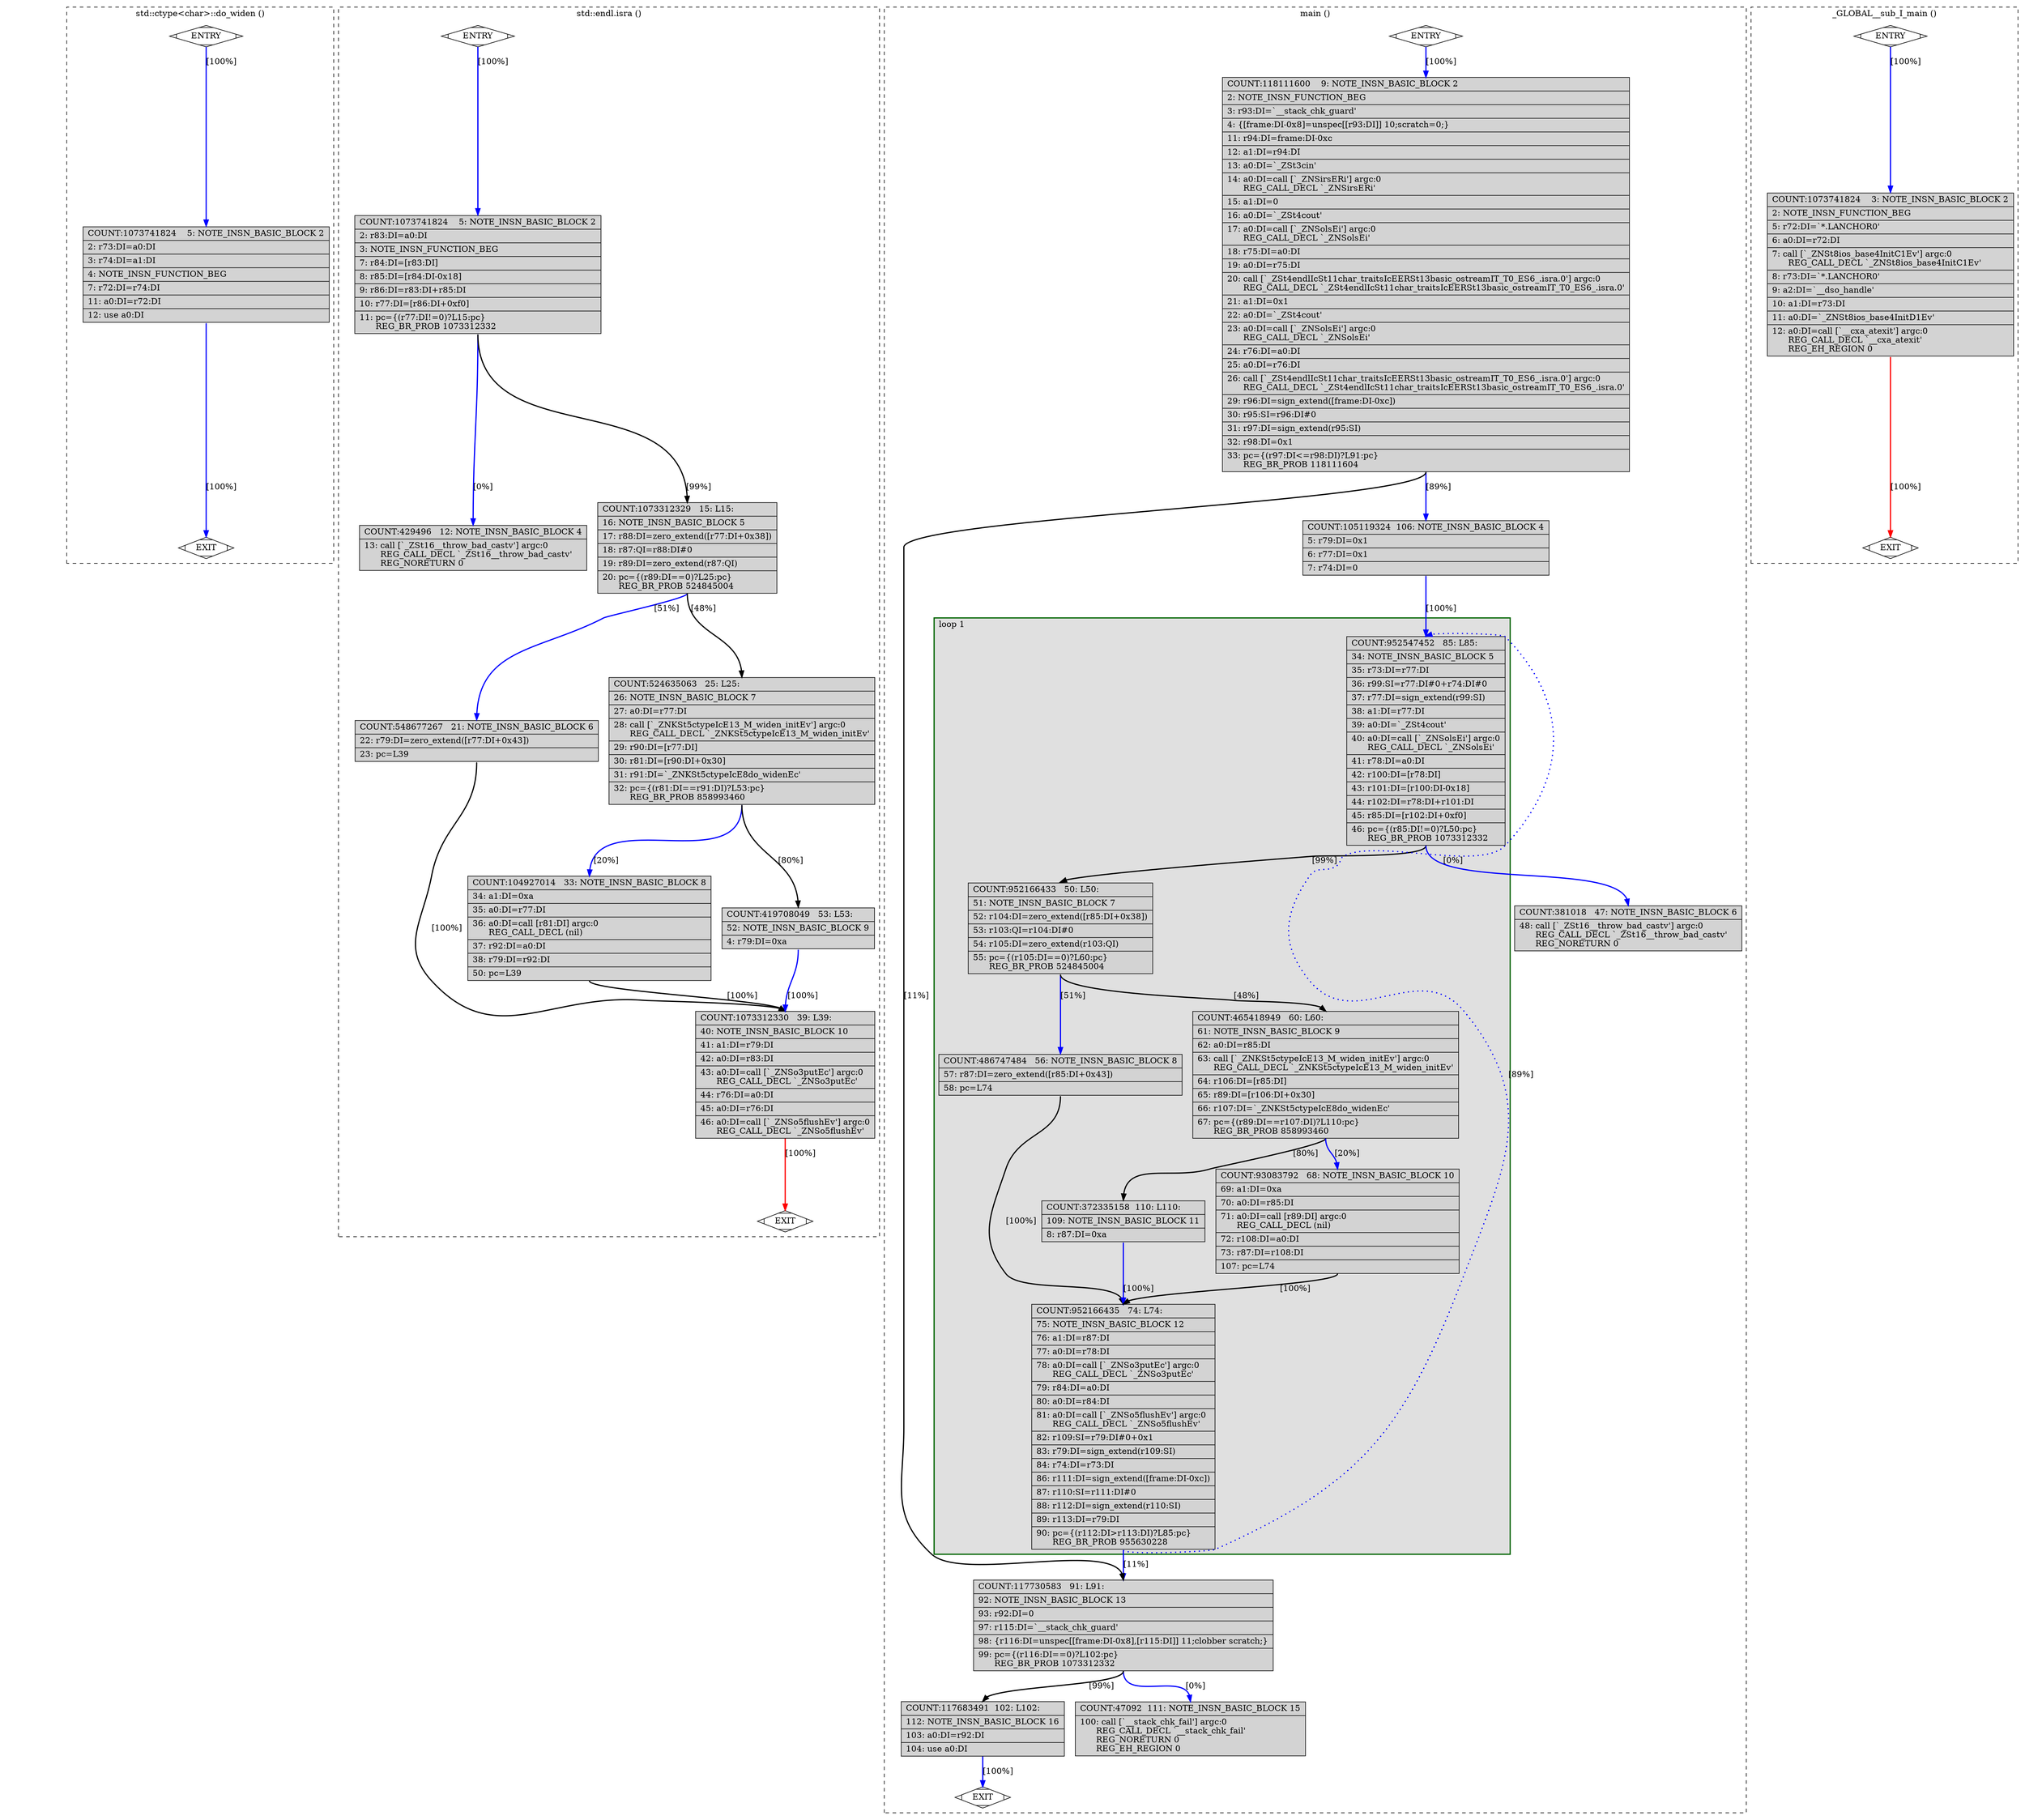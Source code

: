 digraph "cfg_analysis/O2/fibonacci_O2-Fibonacci.cpp.246r.vregs" {
overlap=false;
subgraph "cluster_std::ctype<char>::do_widen" {
	style="dashed";
	color="black";
	label="std::ctype<char>::do_widen ()";
	fn_1561_basic_block_0 [shape=Mdiamond,style=filled,fillcolor=white,label="ENTRY"];

	fn_1561_basic_block_1 [shape=Mdiamond,style=filled,fillcolor=white,label="EXIT"];

	fn_1561_basic_block_2 [shape=record,style=filled,fillcolor=lightgrey,label="{COUNT:1073741824\ \ \ \ 5:\ NOTE_INSN_BASIC_BLOCK\ 2\l\
|\ \ \ \ 2:\ r73:DI=a0:DI\l\
|\ \ \ \ 3:\ r74:DI=a1:DI\l\
|\ \ \ \ 4:\ NOTE_INSN_FUNCTION_BEG\l\
|\ \ \ \ 7:\ r72:DI=r74:DI\l\
|\ \ \ 11:\ a0:DI=r72:DI\l\
|\ \ \ 12:\ use\ a0:DI\l\
}"];

	fn_1561_basic_block_0:s -> fn_1561_basic_block_2:n [style="solid,bold",color=blue,weight=100,constraint=true,label="[100%]"];
	fn_1561_basic_block_2:s -> fn_1561_basic_block_1:n [style="solid,bold",color=blue,weight=100,constraint=true,label="[100%]"];
	fn_1561_basic_block_0:s -> fn_1561_basic_block_1:n [style="invis",constraint=true];
}
subgraph "cluster_std::endl.isra" {
	style="dashed";
	color="black";
	label="std::endl.isra ()";
	fn_2298_basic_block_0 [shape=Mdiamond,style=filled,fillcolor=white,label="ENTRY"];

	fn_2298_basic_block_1 [shape=Mdiamond,style=filled,fillcolor=white,label="EXIT"];

	fn_2298_basic_block_2 [shape=record,style=filled,fillcolor=lightgrey,label="{COUNT:1073741824\ \ \ \ 5:\ NOTE_INSN_BASIC_BLOCK\ 2\l\
|\ \ \ \ 2:\ r83:DI=a0:DI\l\
|\ \ \ \ 3:\ NOTE_INSN_FUNCTION_BEG\l\
|\ \ \ \ 7:\ r84:DI=[r83:DI]\l\
|\ \ \ \ 8:\ r85:DI=[r84:DI-0x18]\l\
|\ \ \ \ 9:\ r86:DI=r83:DI+r85:DI\l\
|\ \ \ 10:\ r77:DI=[r86:DI+0xf0]\l\
|\ \ \ 11:\ pc=\{(r77:DI!=0)?L15:pc\}\l\
\ \ \ \ \ \ REG_BR_PROB\ 1073312332\l\
}"];

	fn_2298_basic_block_4 [shape=record,style=filled,fillcolor=lightgrey,label="{COUNT:429496\ \ \ 12:\ NOTE_INSN_BASIC_BLOCK\ 4\l\
|\ \ \ 13:\ call\ [`_ZSt16__throw_bad_castv']\ argc:0\l\
\ \ \ \ \ \ REG_CALL_DECL\ `_ZSt16__throw_bad_castv'\l\
\ \ \ \ \ \ REG_NORETURN\ 0\l\
}"];

	fn_2298_basic_block_5 [shape=record,style=filled,fillcolor=lightgrey,label="{COUNT:1073312329\ \ \ 15:\ L15:\l\
|\ \ \ 16:\ NOTE_INSN_BASIC_BLOCK\ 5\l\
|\ \ \ 17:\ r88:DI=zero_extend([r77:DI+0x38])\l\
|\ \ \ 18:\ r87:QI=r88:DI#0\l\
|\ \ \ 19:\ r89:DI=zero_extend(r87:QI)\l\
|\ \ \ 20:\ pc=\{(r89:DI==0)?L25:pc\}\l\
\ \ \ \ \ \ REG_BR_PROB\ 524845004\l\
}"];

	fn_2298_basic_block_6 [shape=record,style=filled,fillcolor=lightgrey,label="{COUNT:548677267\ \ \ 21:\ NOTE_INSN_BASIC_BLOCK\ 6\l\
|\ \ \ 22:\ r79:DI=zero_extend([r77:DI+0x43])\l\
|\ \ \ 23:\ pc=L39\l\
}"];

	fn_2298_basic_block_7 [shape=record,style=filled,fillcolor=lightgrey,label="{COUNT:524635063\ \ \ 25:\ L25:\l\
|\ \ \ 26:\ NOTE_INSN_BASIC_BLOCK\ 7\l\
|\ \ \ 27:\ a0:DI=r77:DI\l\
|\ \ \ 28:\ call\ [`_ZNKSt5ctypeIcE13_M_widen_initEv']\ argc:0\l\
\ \ \ \ \ \ REG_CALL_DECL\ `_ZNKSt5ctypeIcE13_M_widen_initEv'\l\
|\ \ \ 29:\ r90:DI=[r77:DI]\l\
|\ \ \ 30:\ r81:DI=[r90:DI+0x30]\l\
|\ \ \ 31:\ r91:DI=`_ZNKSt5ctypeIcE8do_widenEc'\l\
|\ \ \ 32:\ pc=\{(r81:DI==r91:DI)?L53:pc\}\l\
\ \ \ \ \ \ REG_BR_PROB\ 858993460\l\
}"];

	fn_2298_basic_block_8 [shape=record,style=filled,fillcolor=lightgrey,label="{COUNT:104927014\ \ \ 33:\ NOTE_INSN_BASIC_BLOCK\ 8\l\
|\ \ \ 34:\ a1:DI=0xa\l\
|\ \ \ 35:\ a0:DI=r77:DI\l\
|\ \ \ 36:\ a0:DI=call\ [r81:DI]\ argc:0\l\
\ \ \ \ \ \ REG_CALL_DECL\ (nil)\l\
|\ \ \ 37:\ r92:DI=a0:DI\l\
|\ \ \ 38:\ r79:DI=r92:DI\l\
|\ \ \ 50:\ pc=L39\l\
}"];

	fn_2298_basic_block_9 [shape=record,style=filled,fillcolor=lightgrey,label="{COUNT:419708049\ \ \ 53:\ L53:\l\
|\ \ \ 52:\ NOTE_INSN_BASIC_BLOCK\ 9\l\
|\ \ \ \ 4:\ r79:DI=0xa\l\
}"];

	fn_2298_basic_block_10 [shape=record,style=filled,fillcolor=lightgrey,label="{COUNT:1073312330\ \ \ 39:\ L39:\l\
|\ \ \ 40:\ NOTE_INSN_BASIC_BLOCK\ 10\l\
|\ \ \ 41:\ a1:DI=r79:DI\l\
|\ \ \ 42:\ a0:DI=r83:DI\l\
|\ \ \ 43:\ a0:DI=call\ [`_ZNSo3putEc']\ argc:0\l\
\ \ \ \ \ \ REG_CALL_DECL\ `_ZNSo3putEc'\l\
|\ \ \ 44:\ r76:DI=a0:DI\l\
|\ \ \ 45:\ a0:DI=r76:DI\l\
|\ \ \ 46:\ a0:DI=call\ [`_ZNSo5flushEv']\ argc:0\l\
\ \ \ \ \ \ REG_CALL_DECL\ `_ZNSo5flushEv'\l\
}"];

	fn_2298_basic_block_0:s -> fn_2298_basic_block_2:n [style="solid,bold",color=blue,weight=100,constraint=true,label="[100%]"];
	fn_2298_basic_block_2:s -> fn_2298_basic_block_4:n [style="solid,bold",color=blue,weight=100,constraint=true,label="[0%]"];
	fn_2298_basic_block_2:s -> fn_2298_basic_block_5:n [style="solid,bold",color=black,weight=10,constraint=true,label="[99%]"];
	fn_2298_basic_block_5:s -> fn_2298_basic_block_6:n [style="solid,bold",color=blue,weight=100,constraint=true,label="[51%]"];
	fn_2298_basic_block_5:s -> fn_2298_basic_block_7:n [style="solid,bold",color=black,weight=10,constraint=true,label="[48%]"];
	fn_2298_basic_block_6:s -> fn_2298_basic_block_10:n [style="solid,bold",color=black,weight=10,constraint=true,label="[100%]"];
	fn_2298_basic_block_7:s -> fn_2298_basic_block_9:n [style="solid,bold",color=black,weight=10,constraint=true,label="[80%]"];
	fn_2298_basic_block_7:s -> fn_2298_basic_block_8:n [style="solid,bold",color=blue,weight=100,constraint=true,label="[20%]"];
	fn_2298_basic_block_8:s -> fn_2298_basic_block_10:n [style="solid,bold",color=black,weight=10,constraint=true,label="[100%]"];
	fn_2298_basic_block_9:s -> fn_2298_basic_block_10:n [style="solid,bold",color=blue,weight=100,constraint=true,label="[100%]"];
	fn_2298_basic_block_10:s -> fn_2298_basic_block_1:n [style="solid,bold",color=red,weight=10,constraint=true,label="[100%]"];
	fn_2298_basic_block_0:s -> fn_2298_basic_block_1:n [style="invis",constraint=true];
}
subgraph "cluster_main" {
	style="dashed";
	color="black";
	label="main ()";
	subgraph cluster_1808_1 {
	style="filled";
	color="darkgreen";
	fillcolor="grey88";
	label="loop 1";
	labeljust=l;
	penwidth=2;
	fn_1808_basic_block_5 [shape=record,style=filled,fillcolor=lightgrey,label="{COUNT:952547452\ \ \ 85:\ L85:\l\
|\ \ \ 34:\ NOTE_INSN_BASIC_BLOCK\ 5\l\
|\ \ \ 35:\ r73:DI=r77:DI\l\
|\ \ \ 36:\ r99:SI=r77:DI#0+r74:DI#0\l\
|\ \ \ 37:\ r77:DI=sign_extend(r99:SI)\l\
|\ \ \ 38:\ a1:DI=r77:DI\l\
|\ \ \ 39:\ a0:DI=`_ZSt4cout'\l\
|\ \ \ 40:\ a0:DI=call\ [`_ZNSolsEi']\ argc:0\l\
\ \ \ \ \ \ REG_CALL_DECL\ `_ZNSolsEi'\l\
|\ \ \ 41:\ r78:DI=a0:DI\l\
|\ \ \ 42:\ r100:DI=[r78:DI]\l\
|\ \ \ 43:\ r101:DI=[r100:DI-0x18]\l\
|\ \ \ 44:\ r102:DI=r78:DI+r101:DI\l\
|\ \ \ 45:\ r85:DI=[r102:DI+0xf0]\l\
|\ \ \ 46:\ pc=\{(r85:DI!=0)?L50:pc\}\l\
\ \ \ \ \ \ REG_BR_PROB\ 1073312332\l\
}"];

	fn_1808_basic_block_7 [shape=record,style=filled,fillcolor=lightgrey,label="{COUNT:952166433\ \ \ 50:\ L50:\l\
|\ \ \ 51:\ NOTE_INSN_BASIC_BLOCK\ 7\l\
|\ \ \ 52:\ r104:DI=zero_extend([r85:DI+0x38])\l\
|\ \ \ 53:\ r103:QI=r104:DI#0\l\
|\ \ \ 54:\ r105:DI=zero_extend(r103:QI)\l\
|\ \ \ 55:\ pc=\{(r105:DI==0)?L60:pc\}\l\
\ \ \ \ \ \ REG_BR_PROB\ 524845004\l\
}"];

	fn_1808_basic_block_8 [shape=record,style=filled,fillcolor=lightgrey,label="{COUNT:486747484\ \ \ 56:\ NOTE_INSN_BASIC_BLOCK\ 8\l\
|\ \ \ 57:\ r87:DI=zero_extend([r85:DI+0x43])\l\
|\ \ \ 58:\ pc=L74\l\
}"];

	fn_1808_basic_block_9 [shape=record,style=filled,fillcolor=lightgrey,label="{COUNT:465418949\ \ \ 60:\ L60:\l\
|\ \ \ 61:\ NOTE_INSN_BASIC_BLOCK\ 9\l\
|\ \ \ 62:\ a0:DI=r85:DI\l\
|\ \ \ 63:\ call\ [`_ZNKSt5ctypeIcE13_M_widen_initEv']\ argc:0\l\
\ \ \ \ \ \ REG_CALL_DECL\ `_ZNKSt5ctypeIcE13_M_widen_initEv'\l\
|\ \ \ 64:\ r106:DI=[r85:DI]\l\
|\ \ \ 65:\ r89:DI=[r106:DI+0x30]\l\
|\ \ \ 66:\ r107:DI=`_ZNKSt5ctypeIcE8do_widenEc'\l\
|\ \ \ 67:\ pc=\{(r89:DI==r107:DI)?L110:pc\}\l\
\ \ \ \ \ \ REG_BR_PROB\ 858993460\l\
}"];

	fn_1808_basic_block_12 [shape=record,style=filled,fillcolor=lightgrey,label="{COUNT:952166435\ \ \ 74:\ L74:\l\
|\ \ \ 75:\ NOTE_INSN_BASIC_BLOCK\ 12\l\
|\ \ \ 76:\ a1:DI=r87:DI\l\
|\ \ \ 77:\ a0:DI=r78:DI\l\
|\ \ \ 78:\ a0:DI=call\ [`_ZNSo3putEc']\ argc:0\l\
\ \ \ \ \ \ REG_CALL_DECL\ `_ZNSo3putEc'\l\
|\ \ \ 79:\ r84:DI=a0:DI\l\
|\ \ \ 80:\ a0:DI=r84:DI\l\
|\ \ \ 81:\ a0:DI=call\ [`_ZNSo5flushEv']\ argc:0\l\
\ \ \ \ \ \ REG_CALL_DECL\ `_ZNSo5flushEv'\l\
|\ \ \ 82:\ r109:SI=r79:DI#0+0x1\l\
|\ \ \ 83:\ r79:DI=sign_extend(r109:SI)\l\
|\ \ \ 84:\ r74:DI=r73:DI\l\
|\ \ \ 86:\ r111:DI=sign_extend([frame:DI-0xc])\l\
|\ \ \ 87:\ r110:SI=r111:DI#0\l\
|\ \ \ 88:\ r112:DI=sign_extend(r110:SI)\l\
|\ \ \ 89:\ r113:DI=r79:DI\l\
|\ \ \ 90:\ pc=\{(r112:DI\>r113:DI)?L85:pc\}\l\
\ \ \ \ \ \ REG_BR_PROB\ 955630228\l\
}"];

	fn_1808_basic_block_11 [shape=record,style=filled,fillcolor=lightgrey,label="{COUNT:372335158\ \ 110:\ L110:\l\
|\ \ 109:\ NOTE_INSN_BASIC_BLOCK\ 11\l\
|\ \ \ \ 8:\ r87:DI=0xa\l\
}"];

	fn_1808_basic_block_10 [shape=record,style=filled,fillcolor=lightgrey,label="{COUNT:93083792\ \ \ 68:\ NOTE_INSN_BASIC_BLOCK\ 10\l\
|\ \ \ 69:\ a1:DI=0xa\l\
|\ \ \ 70:\ a0:DI=r85:DI\l\
|\ \ \ 71:\ a0:DI=call\ [r89:DI]\ argc:0\l\
\ \ \ \ \ \ REG_CALL_DECL\ (nil)\l\
|\ \ \ 72:\ r108:DI=a0:DI\l\
|\ \ \ 73:\ r87:DI=r108:DI\l\
|\ \ 107:\ pc=L74\l\
}"];

	}
	fn_1808_basic_block_0 [shape=Mdiamond,style=filled,fillcolor=white,label="ENTRY"];

	fn_1808_basic_block_1 [shape=Mdiamond,style=filled,fillcolor=white,label="EXIT"];

	fn_1808_basic_block_2 [shape=record,style=filled,fillcolor=lightgrey,label="{COUNT:118111600\ \ \ \ 9:\ NOTE_INSN_BASIC_BLOCK\ 2\l\
|\ \ \ \ 2:\ NOTE_INSN_FUNCTION_BEG\l\
|\ \ \ \ 3:\ r93:DI=`__stack_chk_guard'\l\
|\ \ \ \ 4:\ \{[frame:DI-0x8]=unspec[[r93:DI]]\ 10;scratch=0;\}\l\
|\ \ \ 11:\ r94:DI=frame:DI-0xc\l\
|\ \ \ 12:\ a1:DI=r94:DI\l\
|\ \ \ 13:\ a0:DI=`_ZSt3cin'\l\
|\ \ \ 14:\ a0:DI=call\ [`_ZNSirsERi']\ argc:0\l\
\ \ \ \ \ \ REG_CALL_DECL\ `_ZNSirsERi'\l\
|\ \ \ 15:\ a1:DI=0\l\
|\ \ \ 16:\ a0:DI=`_ZSt4cout'\l\
|\ \ \ 17:\ a0:DI=call\ [`_ZNSolsEi']\ argc:0\l\
\ \ \ \ \ \ REG_CALL_DECL\ `_ZNSolsEi'\l\
|\ \ \ 18:\ r75:DI=a0:DI\l\
|\ \ \ 19:\ a0:DI=r75:DI\l\
|\ \ \ 20:\ call\ [`_ZSt4endlIcSt11char_traitsIcEERSt13basic_ostreamIT_T0_ES6_.isra.0']\ argc:0\l\
\ \ \ \ \ \ REG_CALL_DECL\ `_ZSt4endlIcSt11char_traitsIcEERSt13basic_ostreamIT_T0_ES6_.isra.0'\l\
|\ \ \ 21:\ a1:DI=0x1\l\
|\ \ \ 22:\ a0:DI=`_ZSt4cout'\l\
|\ \ \ 23:\ a0:DI=call\ [`_ZNSolsEi']\ argc:0\l\
\ \ \ \ \ \ REG_CALL_DECL\ `_ZNSolsEi'\l\
|\ \ \ 24:\ r76:DI=a0:DI\l\
|\ \ \ 25:\ a0:DI=r76:DI\l\
|\ \ \ 26:\ call\ [`_ZSt4endlIcSt11char_traitsIcEERSt13basic_ostreamIT_T0_ES6_.isra.0']\ argc:0\l\
\ \ \ \ \ \ REG_CALL_DECL\ `_ZSt4endlIcSt11char_traitsIcEERSt13basic_ostreamIT_T0_ES6_.isra.0'\l\
|\ \ \ 29:\ r96:DI=sign_extend([frame:DI-0xc])\l\
|\ \ \ 30:\ r95:SI=r96:DI#0\l\
|\ \ \ 31:\ r97:DI=sign_extend(r95:SI)\l\
|\ \ \ 32:\ r98:DI=0x1\l\
|\ \ \ 33:\ pc=\{(r97:DI\<=r98:DI)?L91:pc\}\l\
\ \ \ \ \ \ REG_BR_PROB\ 118111604\l\
}"];

	fn_1808_basic_block_4 [shape=record,style=filled,fillcolor=lightgrey,label="{COUNT:105119324\ \ 106:\ NOTE_INSN_BASIC_BLOCK\ 4\l\
|\ \ \ \ 5:\ r79:DI=0x1\l\
|\ \ \ \ 6:\ r77:DI=0x1\l\
|\ \ \ \ 7:\ r74:DI=0\l\
}"];

	fn_1808_basic_block_6 [shape=record,style=filled,fillcolor=lightgrey,label="{COUNT:381018\ \ \ 47:\ NOTE_INSN_BASIC_BLOCK\ 6\l\
|\ \ \ 48:\ call\ [`_ZSt16__throw_bad_castv']\ argc:0\l\
\ \ \ \ \ \ REG_CALL_DECL\ `_ZSt16__throw_bad_castv'\l\
\ \ \ \ \ \ REG_NORETURN\ 0\l\
}"];

	fn_1808_basic_block_13 [shape=record,style=filled,fillcolor=lightgrey,label="{COUNT:117730583\ \ \ 91:\ L91:\l\
|\ \ \ 92:\ NOTE_INSN_BASIC_BLOCK\ 13\l\
|\ \ \ 93:\ r92:DI=0\l\
|\ \ \ 97:\ r115:DI=`__stack_chk_guard'\l\
|\ \ \ 98:\ \{r116:DI=unspec[[frame:DI-0x8],[r115:DI]]\ 11;clobber\ scratch;\}\l\
|\ \ \ 99:\ pc=\{(r116:DI==0)?L102:pc\}\l\
\ \ \ \ \ \ REG_BR_PROB\ 1073312332\l\
}"];

	fn_1808_basic_block_15 [shape=record,style=filled,fillcolor=lightgrey,label="{COUNT:47092\ \ 111:\ NOTE_INSN_BASIC_BLOCK\ 15\l\
|\ \ 100:\ call\ [`__stack_chk_fail']\ argc:0\l\
\ \ \ \ \ \ REG_CALL_DECL\ `__stack_chk_fail'\l\
\ \ \ \ \ \ REG_NORETURN\ 0\l\
\ \ \ \ \ \ REG_EH_REGION\ 0\l\
}"];

	fn_1808_basic_block_16 [shape=record,style=filled,fillcolor=lightgrey,label="{COUNT:117683491\ \ 102:\ L102:\l\
|\ \ 112:\ NOTE_INSN_BASIC_BLOCK\ 16\l\
|\ \ 103:\ a0:DI=r92:DI\l\
|\ \ 104:\ use\ a0:DI\l\
}"];

	fn_1808_basic_block_0:s -> fn_1808_basic_block_2:n [style="solid,bold",color=blue,weight=100,constraint=true,label="[100%]"];
	fn_1808_basic_block_2:s -> fn_1808_basic_block_4:n [style="solid,bold",color=blue,weight=100,constraint=true,label="[89%]"];
	fn_1808_basic_block_2:s -> fn_1808_basic_block_13:n [style="solid,bold",color=black,weight=10,constraint=true,label="[11%]"];
	fn_1808_basic_block_4:s -> fn_1808_basic_block_5:n [style="solid,bold",color=blue,weight=100,constraint=true,label="[100%]"];
	fn_1808_basic_block_5:s -> fn_1808_basic_block_6:n [style="solid,bold",color=blue,weight=100,constraint=true,label="[0%]"];
	fn_1808_basic_block_5:s -> fn_1808_basic_block_7:n [style="solid,bold",color=black,weight=10,constraint=true,label="[99%]"];
	fn_1808_basic_block_7:s -> fn_1808_basic_block_8:n [style="solid,bold",color=blue,weight=100,constraint=true,label="[51%]"];
	fn_1808_basic_block_7:s -> fn_1808_basic_block_9:n [style="solid,bold",color=black,weight=10,constraint=true,label="[48%]"];
	fn_1808_basic_block_8:s -> fn_1808_basic_block_12:n [style="solid,bold",color=black,weight=10,constraint=true,label="[100%]"];
	fn_1808_basic_block_9:s -> fn_1808_basic_block_11:n [style="solid,bold",color=black,weight=10,constraint=true,label="[80%]"];
	fn_1808_basic_block_9:s -> fn_1808_basic_block_10:n [style="solid,bold",color=blue,weight=100,constraint=true,label="[20%]"];
	fn_1808_basic_block_10:s -> fn_1808_basic_block_12:n [style="solid,bold",color=black,weight=10,constraint=true,label="[100%]"];
	fn_1808_basic_block_11:s -> fn_1808_basic_block_12:n [style="solid,bold",color=blue,weight=100,constraint=true,label="[100%]"];
	fn_1808_basic_block_12:s -> fn_1808_basic_block_5:n [style="dotted,bold",color=blue,weight=10,constraint=false,label="[89%]"];
	fn_1808_basic_block_12:s -> fn_1808_basic_block_13:n [style="solid,bold",color=blue,weight=100,constraint=true,label="[11%]"];
	fn_1808_basic_block_13:s -> fn_1808_basic_block_16:n [style="solid,bold",color=black,weight=10,constraint=true,label="[99%]"];
	fn_1808_basic_block_13:s -> fn_1808_basic_block_15:n [style="solid,bold",color=blue,weight=100,constraint=true,label="[0%]"];
	fn_1808_basic_block_16:s -> fn_1808_basic_block_1:n [style="solid,bold",color=blue,weight=100,constraint=true,label="[100%]"];
	fn_1808_basic_block_0:s -> fn_1808_basic_block_1:n [style="invis",constraint=true];
}
subgraph "cluster__GLOBAL__sub_I_main" {
	style="dashed";
	color="black";
	label="_GLOBAL__sub_I_main ()";
	fn_2295_basic_block_0 [shape=Mdiamond,style=filled,fillcolor=white,label="ENTRY"];

	fn_2295_basic_block_1 [shape=Mdiamond,style=filled,fillcolor=white,label="EXIT"];

	fn_2295_basic_block_2 [shape=record,style=filled,fillcolor=lightgrey,label="{COUNT:1073741824\ \ \ \ 3:\ NOTE_INSN_BASIC_BLOCK\ 2\l\
|\ \ \ \ 2:\ NOTE_INSN_FUNCTION_BEG\l\
|\ \ \ \ 5:\ r72:DI=`*.LANCHOR0'\l\
|\ \ \ \ 6:\ a0:DI=r72:DI\l\
|\ \ \ \ 7:\ call\ [`_ZNSt8ios_base4InitC1Ev']\ argc:0\l\
\ \ \ \ \ \ REG_CALL_DECL\ `_ZNSt8ios_base4InitC1Ev'\l\
|\ \ \ \ 8:\ r73:DI=`*.LANCHOR0'\l\
|\ \ \ \ 9:\ a2:DI=`__dso_handle'\l\
|\ \ \ 10:\ a1:DI=r73:DI\l\
|\ \ \ 11:\ a0:DI=`_ZNSt8ios_base4InitD1Ev'\l\
|\ \ \ 12:\ a0:DI=call\ [`__cxa_atexit']\ argc:0\l\
\ \ \ \ \ \ REG_CALL_DECL\ `__cxa_atexit'\l\
\ \ \ \ \ \ REG_EH_REGION\ 0\l\
}"];

	fn_2295_basic_block_0:s -> fn_2295_basic_block_2:n [style="solid,bold",color=blue,weight=100,constraint=true,label="[100%]"];
	fn_2295_basic_block_2:s -> fn_2295_basic_block_1:n [style="solid,bold",color=red,weight=10,constraint=true,label="[100%]"];
	fn_2295_basic_block_0:s -> fn_2295_basic_block_1:n [style="invis",constraint=true];
}
}
